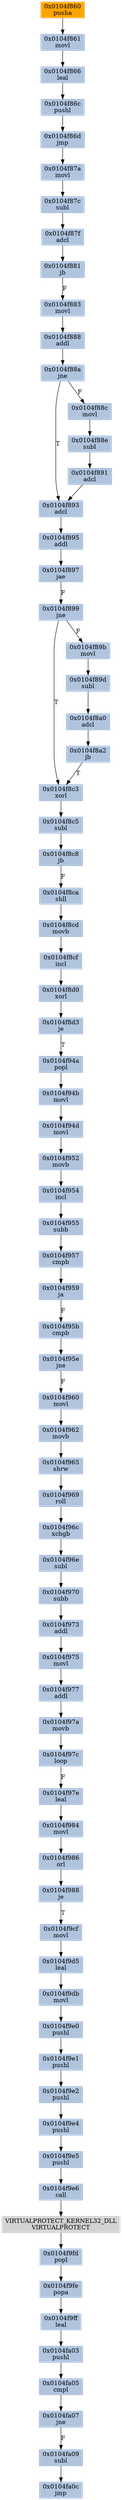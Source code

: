 strict digraph G {
	graph [bgcolor=transparent,
		name=G
	];
	node [color=lightsteelblue,
		fillcolor=lightsteelblue,
		shape=rectangle,
		style=filled
	];
	"0x0104f895"	[label="0x0104f895
addl"];
	"0x0104f897"	[label="0x0104f897
jae"];
	"0x0104f895" -> "0x0104f897"	[color="#000000"];
	"0x0104f8a2"	[label="0x0104f8a2
jb"];
	"0x0104f8c3"	[label="0x0104f8c3
xorl"];
	"0x0104f8a2" -> "0x0104f8c3"	[color="#000000",
		label=T];
	"0x0104f9e4"	[label="0x0104f9e4
pushl"];
	"0x0104f9e5"	[label="0x0104f9e5
pushl"];
	"0x0104f9e4" -> "0x0104f9e5"	[color="#000000"];
	"0x0104f94b"	[label="0x0104f94b
movl"];
	"0x0104f94d"	[label="0x0104f94d
movl"];
	"0x0104f94b" -> "0x0104f94d"	[color="#000000"];
	"0x0104f959"	[label="0x0104f959
ja"];
	"0x0104f95b"	[label="0x0104f95b
cmpb"];
	"0x0104f959" -> "0x0104f95b"	[color="#000000",
		label=F];
	"0x0104f952"	[label="0x0104f952
movb"];
	"0x0104f954"	[label="0x0104f954
incl"];
	"0x0104f952" -> "0x0104f954"	[color="#000000"];
	"0x0104f8ca"	[label="0x0104f8ca
shll"];
	"0x0104f8cd"	[label="0x0104f8cd
movb"];
	"0x0104f8ca" -> "0x0104f8cd"	[color="#000000"];
	"0x0104f9d5"	[label="0x0104f9d5
leal"];
	"0x0104f9db"	[label="0x0104f9db
movl"];
	"0x0104f9d5" -> "0x0104f9db"	[color="#000000"];
	"0x0104f9e1"	[label="0x0104f9e1
pushl"];
	"0x0104f9e2"	[label="0x0104f9e2
pushl"];
	"0x0104f9e1" -> "0x0104f9e2"	[color="#000000"];
	"0x0104f9e6"	[label="0x0104f9e6
call"];
	"0x0104f9e5" -> "0x0104f9e6"	[color="#000000"];
	"0x0104f970"	[label="0x0104f970
subb"];
	"0x0104f973"	[label="0x0104f973
addl"];
	"0x0104f970" -> "0x0104f973"	[color="#000000"];
	"0x0104f8d0"	[label="0x0104f8d0
xorl"];
	"0x0104f8d3"	[label="0x0104f8d3
je"];
	"0x0104f8d0" -> "0x0104f8d3"	[color="#000000"];
	"0x0104f88a"	[label="0x0104f88a
jne"];
	"0x0104f893"	[label="0x0104f893
adcl"];
	"0x0104f88a" -> "0x0104f893"	[color="#000000",
		label=T];
	"0x0104f88c"	[label="0x0104f88c
movl"];
	"0x0104f88a" -> "0x0104f88c"	[color="#000000",
		label=F];
	"0x0104f955"	[label="0x0104f955
subb"];
	"0x0104f957"	[label="0x0104f957
cmpb"];
	"0x0104f955" -> "0x0104f957"	[color="#000000"];
	"0x0104f860"	[color=lightgrey,
		fillcolor=orange,
		label="0x0104f860
pusha"];
	"0x0104f861"	[label="0x0104f861
movl"];
	"0x0104f860" -> "0x0104f861"	[color="#000000"];
	"0x0104f899"	[label="0x0104f899
jne"];
	"0x0104f897" -> "0x0104f899"	[color="#000000",
		label=F];
	"0x0104f97c"	[label="0x0104f97c
loop"];
	"0x0104f97e"	[label="0x0104f97e
leal"];
	"0x0104f97c" -> "0x0104f97e"	[color="#000000",
		label=F];
	"0x0104f984"	[label="0x0104f984
movl"];
	"0x0104f986"	[label="0x0104f986
orl"];
	"0x0104f984" -> "0x0104f986"	[color="#000000"];
	"0x0104f96e"	[label="0x0104f96e
subl"];
	"0x0104f96e" -> "0x0104f970"	[color="#000000"];
	"0x0104f866"	[label="0x0104f866
leal"];
	"0x0104f861" -> "0x0104f866"	[color="#000000"];
	"0x0104f960"	[label="0x0104f960
movl"];
	"0x0104f962"	[label="0x0104f962
movb"];
	"0x0104f960" -> "0x0104f962"	[color="#000000"];
	"0x0104f8a0"	[label="0x0104f8a0
adcl"];
	"0x0104f8a0" -> "0x0104f8a2"	[color="#000000"];
	"0x0104f9e0"	[label="0x0104f9e0
pushl"];
	"0x0104f9e0" -> "0x0104f9e1"	[color="#000000"];
	"0x0104f95e"	[label="0x0104f95e
jne"];
	"0x0104f95e" -> "0x0104f960"	[color="#000000",
		label=F];
	"0x0104f97e" -> "0x0104f984"	[color="#000000"];
	"0x0104f891"	[label="0x0104f891
adcl"];
	"0x0104f891" -> "0x0104f893"	[color="#000000"];
	"0x0104f8c5"	[label="0x0104f8c5
subl"];
	"0x0104f8c3" -> "0x0104f8c5"	[color="#000000"];
	"0x0104fa05"	[label="0x0104fa05
cmpl"];
	"0x0104fa07"	[label="0x0104fa07
jne"];
	"0x0104fa05" -> "0x0104fa07"	[color="#000000"];
	"0x0104f899" -> "0x0104f8c3"	[color="#000000",
		label=T];
	"0x0104f89b"	[label="0x0104f89b
movl"];
	"0x0104f899" -> "0x0104f89b"	[color="#000000",
		label=F];
	"0x0104f965"	[label="0x0104f965
shrw"];
	"0x0104f969"	[label="0x0104f969
roll"];
	"0x0104f965" -> "0x0104f969"	[color="#000000"];
	"0x0104f893" -> "0x0104f895"	[color="#000000"];
	"0x0104f96c"	[label="0x0104f96c
xchgb"];
	"0x0104f969" -> "0x0104f96c"	[color="#000000"];
	"0x0104f883"	[label="0x0104f883
movl"];
	"0x0104f888"	[label="0x0104f888
addl"];
	"0x0104f883" -> "0x0104f888"	[color="#000000"];
	"0x0104f87f"	[label="0x0104f87f
adcl"];
	"0x0104f881"	[label="0x0104f881
jb"];
	"0x0104f87f" -> "0x0104f881"	[color="#000000"];
	"0x0104fa0c"	[label="0x0104fa0c
jmp"];
	"0x0104f8c8"	[label="0x0104f8c8
jb"];
	"0x0104f8c8" -> "0x0104f8ca"	[color="#000000",
		label=F];
	"0x0104fa03"	[label="0x0104fa03
pushl"];
	"0x0104fa03" -> "0x0104fa05"	[color="#000000"];
	"0x0104f988"	[label="0x0104f988
je"];
	"0x0104f9cf"	[label="0x0104f9cf
movl"];
	"0x0104f988" -> "0x0104f9cf"	[color="#000000",
		label=T];
	"0x0104f9fd"	[label="0x0104f9fd
popl"];
	"0x0104f9fe"	[label="0x0104f9fe
popa"];
	"0x0104f9fd" -> "0x0104f9fe"	[color="#000000"];
	"0x0104f986" -> "0x0104f988"	[color="#000000"];
	"0x0104f96c" -> "0x0104f96e"	[color="#000000"];
	"0x0104f87a"	[label="0x0104f87a
movl"];
	"0x0104f87c"	[label="0x0104f87c
subl"];
	"0x0104f87a" -> "0x0104f87c"	[color="#000000"];
	VIRTUALPROTECT_KERNEL32_DLL	[color=lightgrey,
		fillcolor=lightgrey,
		label="VIRTUALPROTECT_KERNEL32_DLL
VIRTUALPROTECT"];
	VIRTUALPROTECT_KERNEL32_DLL -> "0x0104f9fd"	[color="#000000"];
	"0x0104f9db" -> "0x0104f9e0"	[color="#000000"];
	"0x0104f975"	[label="0x0104f975
movl"];
	"0x0104f973" -> "0x0104f975"	[color="#000000"];
	"0x0104f9ff"	[label="0x0104f9ff
leal"];
	"0x0104f9ff" -> "0x0104fa03"	[color="#000000"];
	"0x0104f954" -> "0x0104f955"	[color="#000000"];
	"0x0104f86c"	[label="0x0104f86c
pushl"];
	"0x0104f86d"	[label="0x0104f86d
jmp"];
	"0x0104f86c" -> "0x0104f86d"	[color="#000000"];
	"0x0104f95b" -> "0x0104f95e"	[color="#000000"];
	"0x0104f88e"	[label="0x0104f88e
subl"];
	"0x0104f88e" -> "0x0104f891"	[color="#000000"];
	"0x0104f97a"	[label="0x0104f97a
movb"];
	"0x0104f97a" -> "0x0104f97c"	[color="#000000"];
	"0x0104f8cf"	[label="0x0104f8cf
incl"];
	"0x0104f8cf" -> "0x0104f8d0"	[color="#000000"];
	"0x0104f86d" -> "0x0104f87a"	[color="#000000"];
	"0x0104f89d"	[label="0x0104f89d
subl"];
	"0x0104f89b" -> "0x0104f89d"	[color="#000000"];
	"0x0104f881" -> "0x0104f883"	[color="#000000",
		label=F];
	"0x0104f9e2" -> "0x0104f9e4"	[color="#000000"];
	"0x0104f94a"	[label="0x0104f94a
popl"];
	"0x0104f8d3" -> "0x0104f94a"	[color="#000000",
		label=T];
	"0x0104f957" -> "0x0104f959"	[color="#000000"];
	"0x0104f88c" -> "0x0104f88e"	[color="#000000"];
	"0x0104f866" -> "0x0104f86c"	[color="#000000"];
	"0x0104f9fe" -> "0x0104f9ff"	[color="#000000"];
	"0x0104f9e6" -> VIRTUALPROTECT_KERNEL32_DLL	[color="#000000"];
	"0x0104f9cf" -> "0x0104f9d5"	[color="#000000"];
	"0x0104f94a" -> "0x0104f94b"	[color="#000000"];
	"0x0104f94d" -> "0x0104f952"	[color="#000000"];
	"0x0104f888" -> "0x0104f88a"	[color="#000000"];
	"0x0104f8cd" -> "0x0104f8cf"	[color="#000000"];
	"0x0104f87c" -> "0x0104f87f"	[color="#000000"];
	"0x0104fa09"	[label="0x0104fa09
subl"];
	"0x0104fa07" -> "0x0104fa09"	[color="#000000",
		label=F];
	"0x0104f977"	[label="0x0104f977
addl"];
	"0x0104f977" -> "0x0104f97a"	[color="#000000"];
	"0x0104f8c5" -> "0x0104f8c8"	[color="#000000"];
	"0x0104f975" -> "0x0104f977"	[color="#000000"];
	"0x0104fa09" -> "0x0104fa0c"	[color="#000000"];
	"0x0104f962" -> "0x0104f965"	[color="#000000"];
	"0x0104f89d" -> "0x0104f8a0"	[color="#000000"];
}

